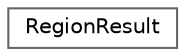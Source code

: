 digraph "Graphical Class Hierarchy"
{
 // LATEX_PDF_SIZE
  bgcolor="transparent";
  edge [fontname=Helvetica,fontsize=10,labelfontname=Helvetica,labelfontsize=10];
  node [fontname=Helvetica,fontsize=10,shape=box,height=0.2,width=0.4];
  rankdir="LR";
  Node0 [label="RegionResult",height=0.2,width=0.4,color="grey40", fillcolor="white", style="filled",URL="$structRegionResult.html",tooltip=" "];
}
